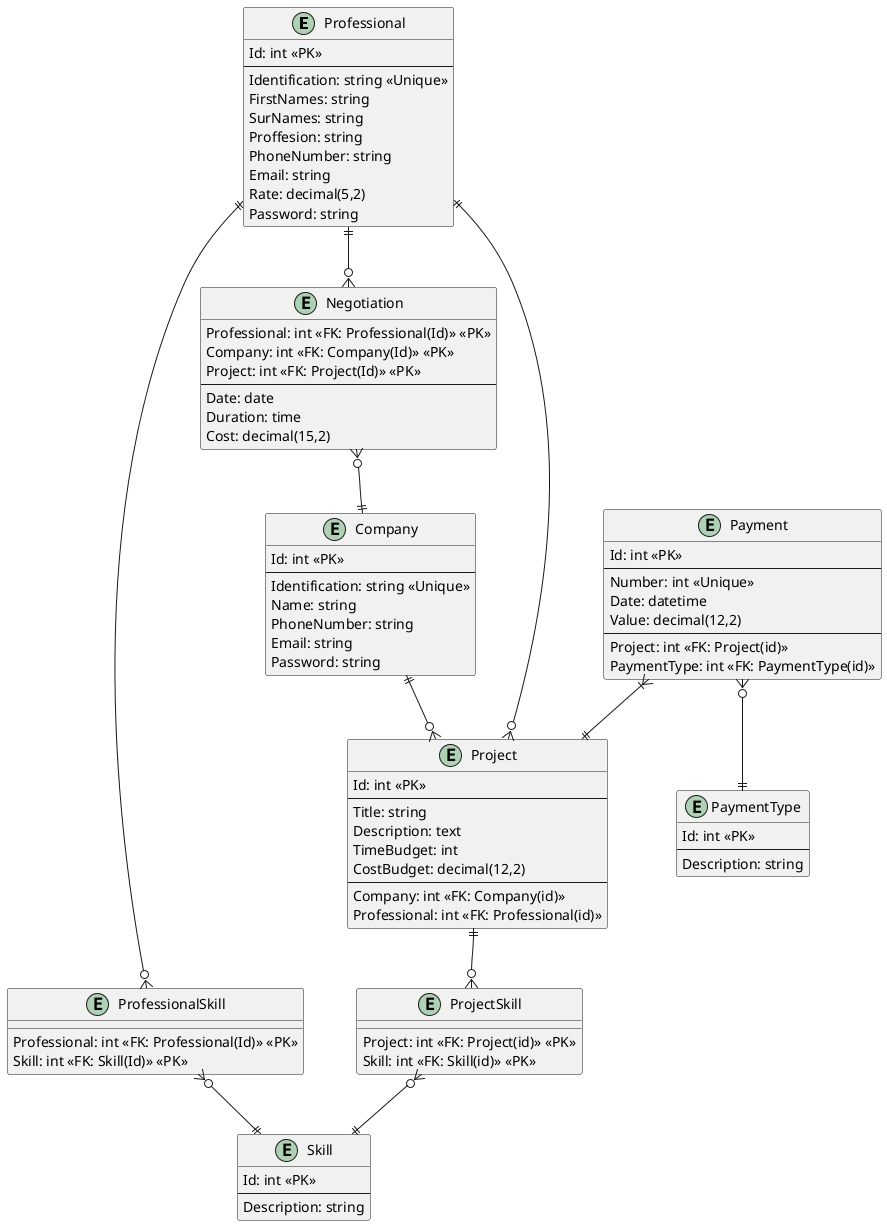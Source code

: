 @startuml
  Entity Professional {
    Id: int <<PK>>
    --
    Identification: string <<Unique>>
    FirstNames: string
    SurNames: string
    Proffesion: string
    PhoneNumber: string
    Email: string
    Rate: decimal(5,2)
    Password: string
  }
  Entity ProfessionalSkill {
    Professional: int <<FK: Professional(Id)>> <<PK>>
    Skill: int <<FK: Skill(Id)>> <<PK>>
  }
  Entity Skill {
    Id: int <<PK>>
    --
    Description: string
  }
  Entity Negotiation {
    Professional: int <<FK: Professional(Id)>> <<PK>>
    Company: int <<FK: Company(Id)>> <<PK>>
    Project: int <<FK: Project(Id)>> <<PK>>
    --
    Date: date
    Duration: time
    Cost: decimal(15,2)
  }
  Entity Company {
    Id: int <<PK>>
    --
    Identification: string <<Unique>>
    Name: string
    PhoneNumber: string
    Email: string
    Password: string
  }
  Entity Project {
    Id: int <<PK>>
    --
    Title: string
    Description: text
    TimeBudget: int
    CostBudget: decimal(12,2)
    --
    Company: int <<FK: Company(id)>>
    Professional: int <<FK: Professional(id)>>
  }
  Entity ProjectSkill {
    Project: int <<FK: Project(id)>> <<PK>>
    Skill: int <<FK: Skill(id)>> <<PK>>
  }
  Entity Payment {
    Id: int <<PK>>
    --
    Number: int <<Unique>>
    Date: datetime
    Value: decimal(12,2)
    --
    Project: int <<FK: Project(id)>>
    PaymentType: int <<FK: PaymentType(id)>>
  }
  Entity PaymentType {
    Id: int <<PK>>
    --
    Description: string
  }

  Professional ||--o{ ProfessionalSkill
  ProfessionalSkill }o--|| Skill
  Professional ||--o{ Negotiation
  Negotiation }o--||Company
  Company ||--o{ Project
  Payment }|--||Project
  Payment }o--|| PaymentType
  Professional ||--o{ Project
  Project ||--o{ ProjectSkill
  ProjectSkill }o--|| Skill
@enduml
